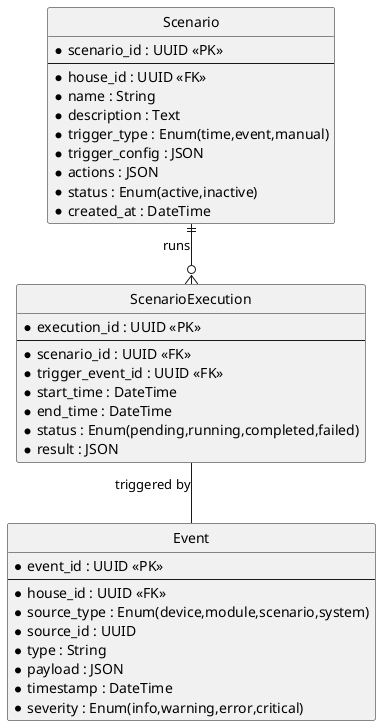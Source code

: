 @startuml
' ER Diagram for Smart Home SaaS

hide circle
skinparam linetype ortho

entity "Scenario" as scenario {
    * scenario_id : UUID <<PK>>
    --
    * house_id : UUID <<FK>>
    * name : String
    * description : Text
    * trigger_type : Enum(time,event,manual)
    * trigger_config : JSON
    * actions : JSON
    * status : Enum(active,inactive)
    * created_at : DateTime
}

entity "Event" as event {
    * event_id : UUID <<PK>>
    --
    * house_id : UUID <<FK>>
    * source_type : Enum(device,module,scenario,system)
    * source_id : UUID
    * type : String
    * payload : JSON
    * timestamp : DateTime
    * severity : Enum(info,warning,error,critical)
}

entity "ScenarioExecution" as scenario_exec {
    * execution_id : UUID <<PK>>
    --
    * scenario_id : UUID <<FK>>
    * trigger_event_id : UUID <<FK>>
    * start_time : DateTime
    * end_time : DateTime
    * status : Enum(pending,running,completed,failed)
    * result : JSON
}

' Relationships

scenario ||--o{ scenario_exec : runs
scenario_exec -- event : triggered by
@enduml
